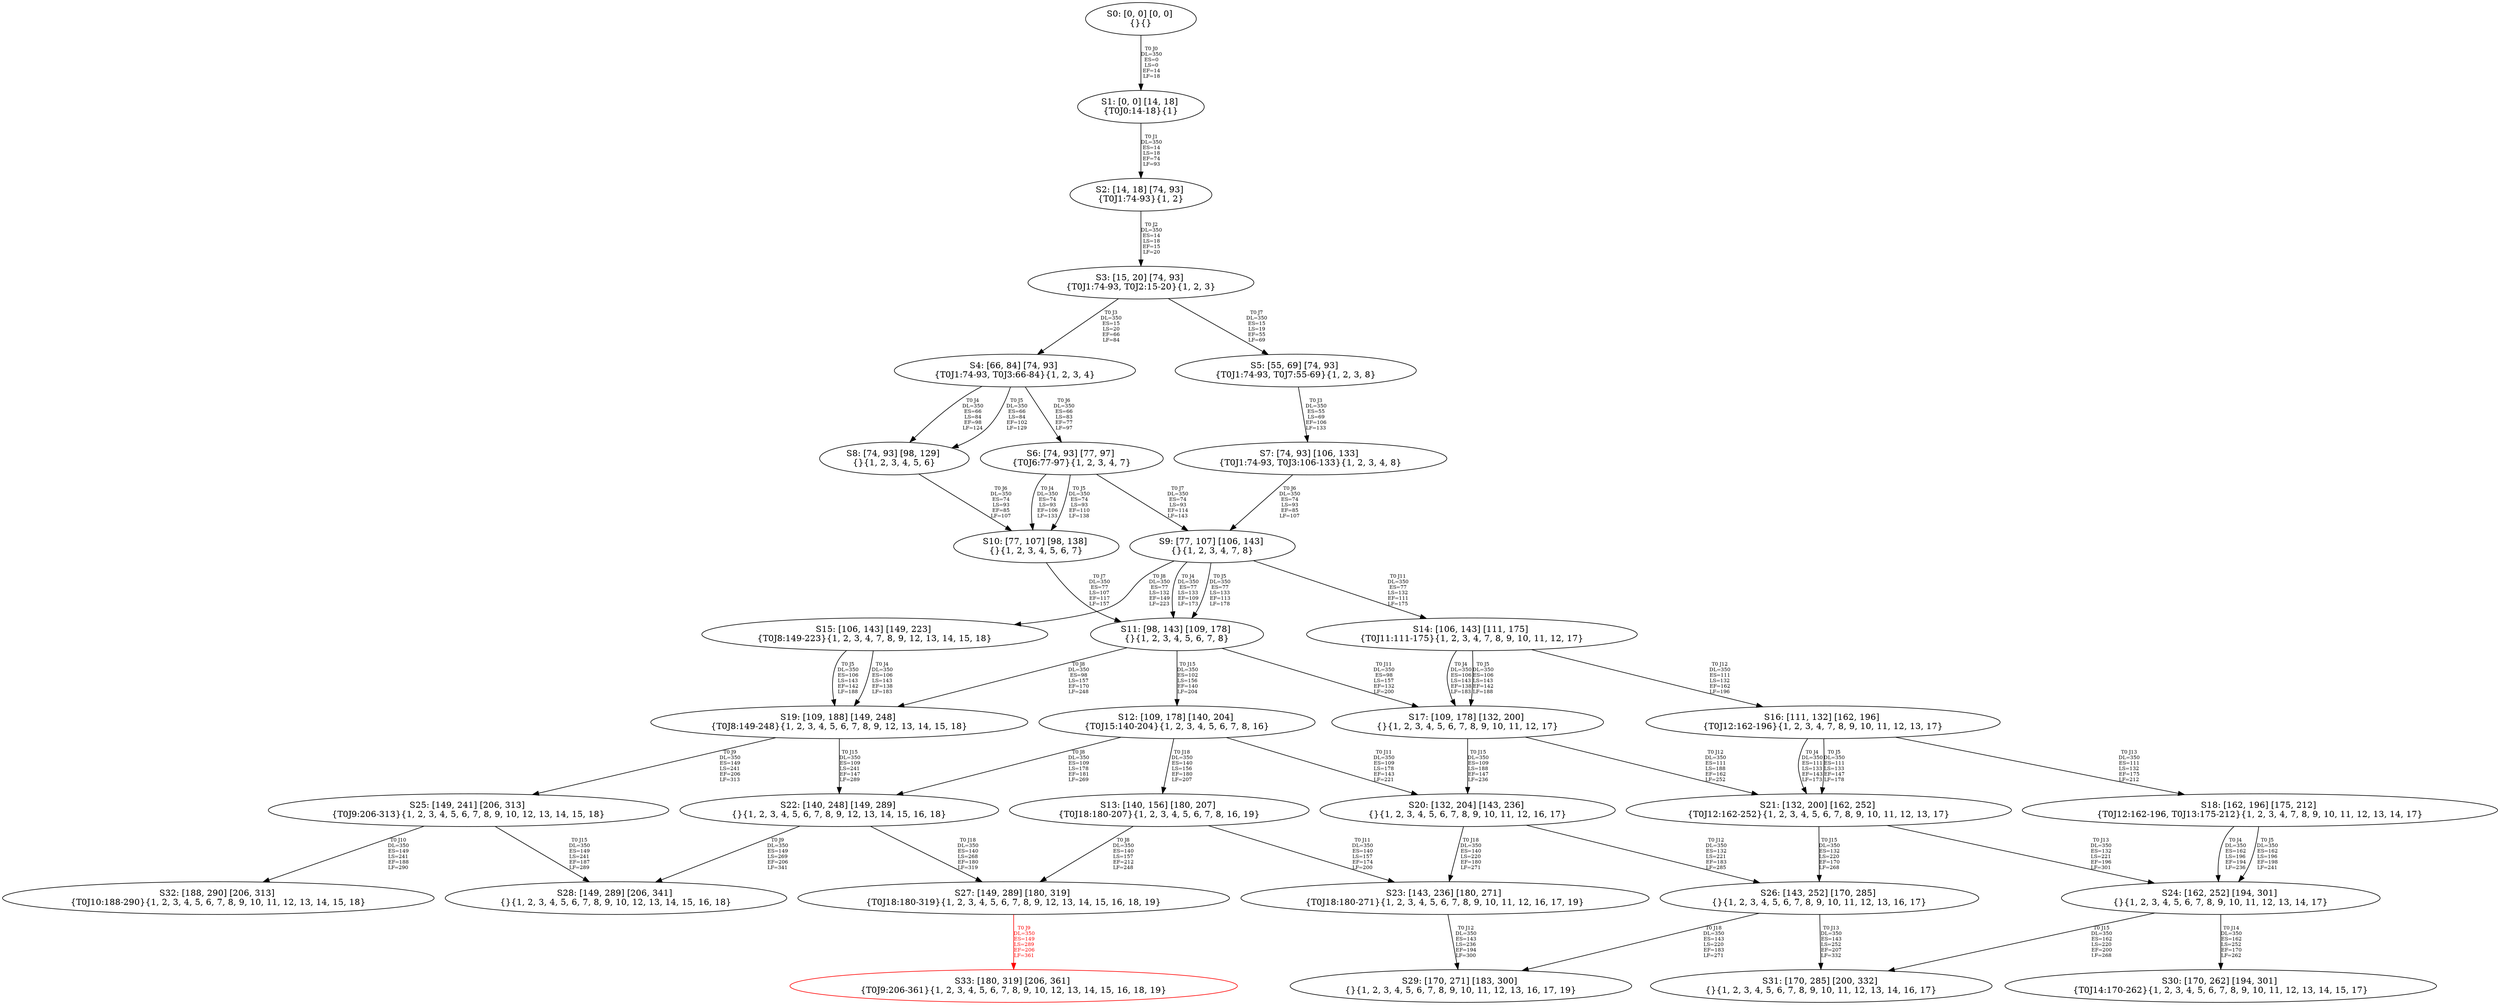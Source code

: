 digraph {
	S0[label="S0: [0, 0] [0, 0] \n{}{}"];
	S1[label="S1: [0, 0] [14, 18] \n{T0J0:14-18}{1}"];
	S2[label="S2: [14, 18] [74, 93] \n{T0J1:74-93}{1, 2}"];
	S3[label="S3: [15, 20] [74, 93] \n{T0J1:74-93, T0J2:15-20}{1, 2, 3}"];
	S4[label="S4: [66, 84] [74, 93] \n{T0J1:74-93, T0J3:66-84}{1, 2, 3, 4}"];
	S5[label="S5: [55, 69] [74, 93] \n{T0J1:74-93, T0J7:55-69}{1, 2, 3, 8}"];
	S6[label="S6: [74, 93] [77, 97] \n{T0J6:77-97}{1, 2, 3, 4, 7}"];
	S7[label="S7: [74, 93] [106, 133] \n{T0J1:74-93, T0J3:106-133}{1, 2, 3, 4, 8}"];
	S8[label="S8: [74, 93] [98, 129] \n{}{1, 2, 3, 4, 5, 6}"];
	S9[label="S9: [77, 107] [106, 143] \n{}{1, 2, 3, 4, 7, 8}"];
	S10[label="S10: [77, 107] [98, 138] \n{}{1, 2, 3, 4, 5, 6, 7}"];
	S11[label="S11: [98, 143] [109, 178] \n{}{1, 2, 3, 4, 5, 6, 7, 8}"];
	S12[label="S12: [109, 178] [140, 204] \n{T0J15:140-204}{1, 2, 3, 4, 5, 6, 7, 8, 16}"];
	S13[label="S13: [140, 156] [180, 207] \n{T0J18:180-207}{1, 2, 3, 4, 5, 6, 7, 8, 16, 19}"];
	S14[label="S14: [106, 143] [111, 175] \n{T0J11:111-175}{1, 2, 3, 4, 7, 8, 9, 10, 11, 12, 17}"];
	S15[label="S15: [106, 143] [149, 223] \n{T0J8:149-223}{1, 2, 3, 4, 7, 8, 9, 12, 13, 14, 15, 18}"];
	S16[label="S16: [111, 132] [162, 196] \n{T0J12:162-196}{1, 2, 3, 4, 7, 8, 9, 10, 11, 12, 13, 17}"];
	S17[label="S17: [109, 178] [132, 200] \n{}{1, 2, 3, 4, 5, 6, 7, 8, 9, 10, 11, 12, 17}"];
	S18[label="S18: [162, 196] [175, 212] \n{T0J12:162-196, T0J13:175-212}{1, 2, 3, 4, 7, 8, 9, 10, 11, 12, 13, 14, 17}"];
	S19[label="S19: [109, 188] [149, 248] \n{T0J8:149-248}{1, 2, 3, 4, 5, 6, 7, 8, 9, 12, 13, 14, 15, 18}"];
	S20[label="S20: [132, 204] [143, 236] \n{}{1, 2, 3, 4, 5, 6, 7, 8, 9, 10, 11, 12, 16, 17}"];
	S21[label="S21: [132, 200] [162, 252] \n{T0J12:162-252}{1, 2, 3, 4, 5, 6, 7, 8, 9, 10, 11, 12, 13, 17}"];
	S22[label="S22: [140, 248] [149, 289] \n{}{1, 2, 3, 4, 5, 6, 7, 8, 9, 12, 13, 14, 15, 16, 18}"];
	S23[label="S23: [143, 236] [180, 271] \n{T0J18:180-271}{1, 2, 3, 4, 5, 6, 7, 8, 9, 10, 11, 12, 16, 17, 19}"];
	S24[label="S24: [162, 252] [194, 301] \n{}{1, 2, 3, 4, 5, 6, 7, 8, 9, 10, 11, 12, 13, 14, 17}"];
	S25[label="S25: [149, 241] [206, 313] \n{T0J9:206-313}{1, 2, 3, 4, 5, 6, 7, 8, 9, 10, 12, 13, 14, 15, 18}"];
	S26[label="S26: [143, 252] [170, 285] \n{}{1, 2, 3, 4, 5, 6, 7, 8, 9, 10, 11, 12, 13, 16, 17}"];
	S27[label="S27: [149, 289] [180, 319] \n{T0J18:180-319}{1, 2, 3, 4, 5, 6, 7, 8, 9, 12, 13, 14, 15, 16, 18, 19}"];
	S28[label="S28: [149, 289] [206, 341] \n{}{1, 2, 3, 4, 5, 6, 7, 8, 9, 10, 12, 13, 14, 15, 16, 18}"];
	S29[label="S29: [170, 271] [183, 300] \n{}{1, 2, 3, 4, 5, 6, 7, 8, 9, 10, 11, 12, 13, 16, 17, 19}"];
	S30[label="S30: [170, 262] [194, 301] \n{T0J14:170-262}{1, 2, 3, 4, 5, 6, 7, 8, 9, 10, 11, 12, 13, 14, 15, 17}"];
	S31[label="S31: [170, 285] [200, 332] \n{}{1, 2, 3, 4, 5, 6, 7, 8, 9, 10, 11, 12, 13, 14, 16, 17}"];
	S32[label="S32: [188, 290] [206, 313] \n{T0J10:188-290}{1, 2, 3, 4, 5, 6, 7, 8, 9, 10, 11, 12, 13, 14, 15, 18}"];
	S33[label="S33: [180, 319] [206, 361] \n{T0J9:206-361}{1, 2, 3, 4, 5, 6, 7, 8, 9, 10, 12, 13, 14, 15, 16, 18, 19}"];
	S0 -> S1[label="T0 J0\nDL=350\nES=0\nLS=0\nEF=14\nLF=18",fontsize=8];
	S1 -> S2[label="T0 J1\nDL=350\nES=14\nLS=18\nEF=74\nLF=93",fontsize=8];
	S2 -> S3[label="T0 J2\nDL=350\nES=14\nLS=18\nEF=15\nLF=20",fontsize=8];
	S3 -> S4[label="T0 J3\nDL=350\nES=15\nLS=20\nEF=66\nLF=84",fontsize=8];
	S3 -> S5[label="T0 J7\nDL=350\nES=15\nLS=19\nEF=55\nLF=69",fontsize=8];
	S4 -> S8[label="T0 J4\nDL=350\nES=66\nLS=84\nEF=98\nLF=124",fontsize=8];
	S4 -> S8[label="T0 J5\nDL=350\nES=66\nLS=84\nEF=102\nLF=129",fontsize=8];
	S4 -> S6[label="T0 J6\nDL=350\nES=66\nLS=83\nEF=77\nLF=97",fontsize=8];
	S5 -> S7[label="T0 J3\nDL=350\nES=55\nLS=69\nEF=106\nLF=133",fontsize=8];
	S6 -> S10[label="T0 J4\nDL=350\nES=74\nLS=93\nEF=106\nLF=133",fontsize=8];
	S6 -> S10[label="T0 J5\nDL=350\nES=74\nLS=93\nEF=110\nLF=138",fontsize=8];
	S6 -> S9[label="T0 J7\nDL=350\nES=74\nLS=93\nEF=114\nLF=143",fontsize=8];
	S7 -> S9[label="T0 J6\nDL=350\nES=74\nLS=93\nEF=85\nLF=107",fontsize=8];
	S8 -> S10[label="T0 J6\nDL=350\nES=74\nLS=93\nEF=85\nLF=107",fontsize=8];
	S9 -> S11[label="T0 J4\nDL=350\nES=77\nLS=133\nEF=109\nLF=173",fontsize=8];
	S9 -> S11[label="T0 J5\nDL=350\nES=77\nLS=133\nEF=113\nLF=178",fontsize=8];
	S9 -> S15[label="T0 J8\nDL=350\nES=77\nLS=132\nEF=149\nLF=223",fontsize=8];
	S9 -> S14[label="T0 J11\nDL=350\nES=77\nLS=132\nEF=111\nLF=175",fontsize=8];
	S10 -> S11[label="T0 J7\nDL=350\nES=77\nLS=107\nEF=117\nLF=157",fontsize=8];
	S11 -> S19[label="T0 J8\nDL=350\nES=98\nLS=157\nEF=170\nLF=248",fontsize=8];
	S11 -> S17[label="T0 J11\nDL=350\nES=98\nLS=157\nEF=132\nLF=200",fontsize=8];
	S11 -> S12[label="T0 J15\nDL=350\nES=102\nLS=156\nEF=140\nLF=204",fontsize=8];
	S12 -> S22[label="T0 J8\nDL=350\nES=109\nLS=178\nEF=181\nLF=269",fontsize=8];
	S12 -> S20[label="T0 J11\nDL=350\nES=109\nLS=178\nEF=143\nLF=221",fontsize=8];
	S12 -> S13[label="T0 J18\nDL=350\nES=140\nLS=156\nEF=180\nLF=207",fontsize=8];
	S13 -> S27[label="T0 J8\nDL=350\nES=140\nLS=157\nEF=212\nLF=248",fontsize=8];
	S13 -> S23[label="T0 J11\nDL=350\nES=140\nLS=157\nEF=174\nLF=200",fontsize=8];
	S14 -> S17[label="T0 J4\nDL=350\nES=106\nLS=143\nEF=138\nLF=183",fontsize=8];
	S14 -> S17[label="T0 J5\nDL=350\nES=106\nLS=143\nEF=142\nLF=188",fontsize=8];
	S14 -> S16[label="T0 J12\nDL=350\nES=111\nLS=132\nEF=162\nLF=196",fontsize=8];
	S15 -> S19[label="T0 J4\nDL=350\nES=106\nLS=143\nEF=138\nLF=183",fontsize=8];
	S15 -> S19[label="T0 J5\nDL=350\nES=106\nLS=143\nEF=142\nLF=188",fontsize=8];
	S16 -> S21[label="T0 J4\nDL=350\nES=111\nLS=133\nEF=143\nLF=173",fontsize=8];
	S16 -> S21[label="T0 J5\nDL=350\nES=111\nLS=133\nEF=147\nLF=178",fontsize=8];
	S16 -> S18[label="T0 J13\nDL=350\nES=111\nLS=132\nEF=175\nLF=212",fontsize=8];
	S17 -> S21[label="T0 J12\nDL=350\nES=111\nLS=188\nEF=162\nLF=252",fontsize=8];
	S17 -> S20[label="T0 J15\nDL=350\nES=109\nLS=188\nEF=147\nLF=236",fontsize=8];
	S18 -> S24[label="T0 J4\nDL=350\nES=162\nLS=196\nEF=194\nLF=236",fontsize=8];
	S18 -> S24[label="T0 J5\nDL=350\nES=162\nLS=196\nEF=198\nLF=241",fontsize=8];
	S19 -> S25[label="T0 J9\nDL=350\nES=149\nLS=241\nEF=206\nLF=313",fontsize=8];
	S19 -> S22[label="T0 J15\nDL=350\nES=109\nLS=241\nEF=147\nLF=289",fontsize=8];
	S20 -> S26[label="T0 J12\nDL=350\nES=132\nLS=221\nEF=183\nLF=285",fontsize=8];
	S20 -> S23[label="T0 J18\nDL=350\nES=140\nLS=220\nEF=180\nLF=271",fontsize=8];
	S21 -> S24[label="T0 J13\nDL=350\nES=132\nLS=221\nEF=196\nLF=301",fontsize=8];
	S21 -> S26[label="T0 J15\nDL=350\nES=132\nLS=220\nEF=170\nLF=268",fontsize=8];
	S22 -> S28[label="T0 J9\nDL=350\nES=149\nLS=269\nEF=206\nLF=341",fontsize=8];
	S22 -> S27[label="T0 J18\nDL=350\nES=140\nLS=268\nEF=180\nLF=319",fontsize=8];
	S23 -> S29[label="T0 J12\nDL=350\nES=143\nLS=236\nEF=194\nLF=300",fontsize=8];
	S24 -> S30[label="T0 J14\nDL=350\nES=162\nLS=252\nEF=170\nLF=262",fontsize=8];
	S24 -> S31[label="T0 J15\nDL=350\nES=162\nLS=220\nEF=200\nLF=268",fontsize=8];
	S25 -> S32[label="T0 J10\nDL=350\nES=149\nLS=241\nEF=188\nLF=290",fontsize=8];
	S25 -> S28[label="T0 J15\nDL=350\nES=149\nLS=241\nEF=187\nLF=289",fontsize=8];
	S26 -> S31[label="T0 J13\nDL=350\nES=143\nLS=252\nEF=207\nLF=332",fontsize=8];
	S26 -> S29[label="T0 J18\nDL=350\nES=143\nLS=220\nEF=183\nLF=271",fontsize=8];
	S27 -> S33[label="T0 J9\nDL=350\nES=149\nLS=289\nEF=206\nLF=361",color=Red,fontcolor=Red,fontsize=8];
S33[color=Red];
}
